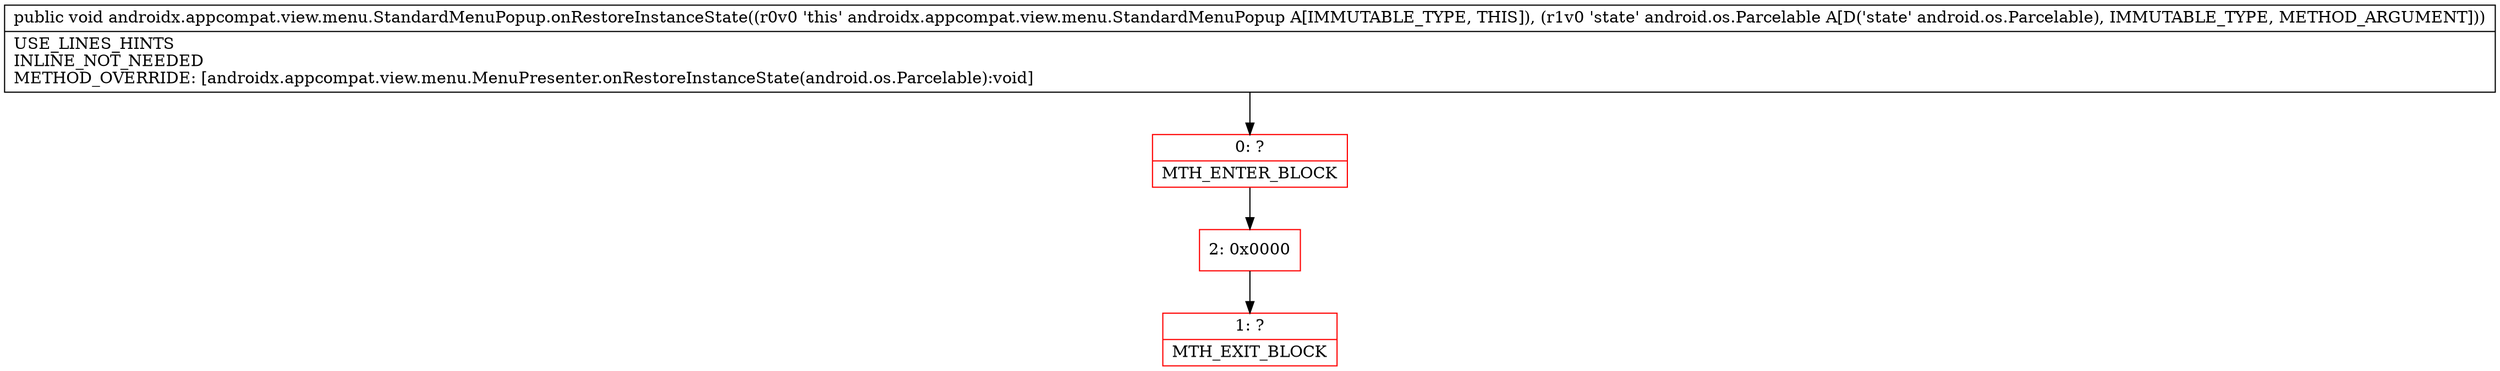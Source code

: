 digraph "CFG forandroidx.appcompat.view.menu.StandardMenuPopup.onRestoreInstanceState(Landroid\/os\/Parcelable;)V" {
subgraph cluster_Region_1903716348 {
label = "R(0)";
node [shape=record,color=blue];
}
Node_0 [shape=record,color=red,label="{0\:\ ?|MTH_ENTER_BLOCK\l}"];
Node_2 [shape=record,color=red,label="{2\:\ 0x0000}"];
Node_1 [shape=record,color=red,label="{1\:\ ?|MTH_EXIT_BLOCK\l}"];
MethodNode[shape=record,label="{public void androidx.appcompat.view.menu.StandardMenuPopup.onRestoreInstanceState((r0v0 'this' androidx.appcompat.view.menu.StandardMenuPopup A[IMMUTABLE_TYPE, THIS]), (r1v0 'state' android.os.Parcelable A[D('state' android.os.Parcelable), IMMUTABLE_TYPE, METHOD_ARGUMENT]))  | USE_LINES_HINTS\lINLINE_NOT_NEEDED\lMETHOD_OVERRIDE: [androidx.appcompat.view.menu.MenuPresenter.onRestoreInstanceState(android.os.Parcelable):void]\l}"];
MethodNode -> Node_0;Node_0 -> Node_2;
Node_2 -> Node_1;
}

